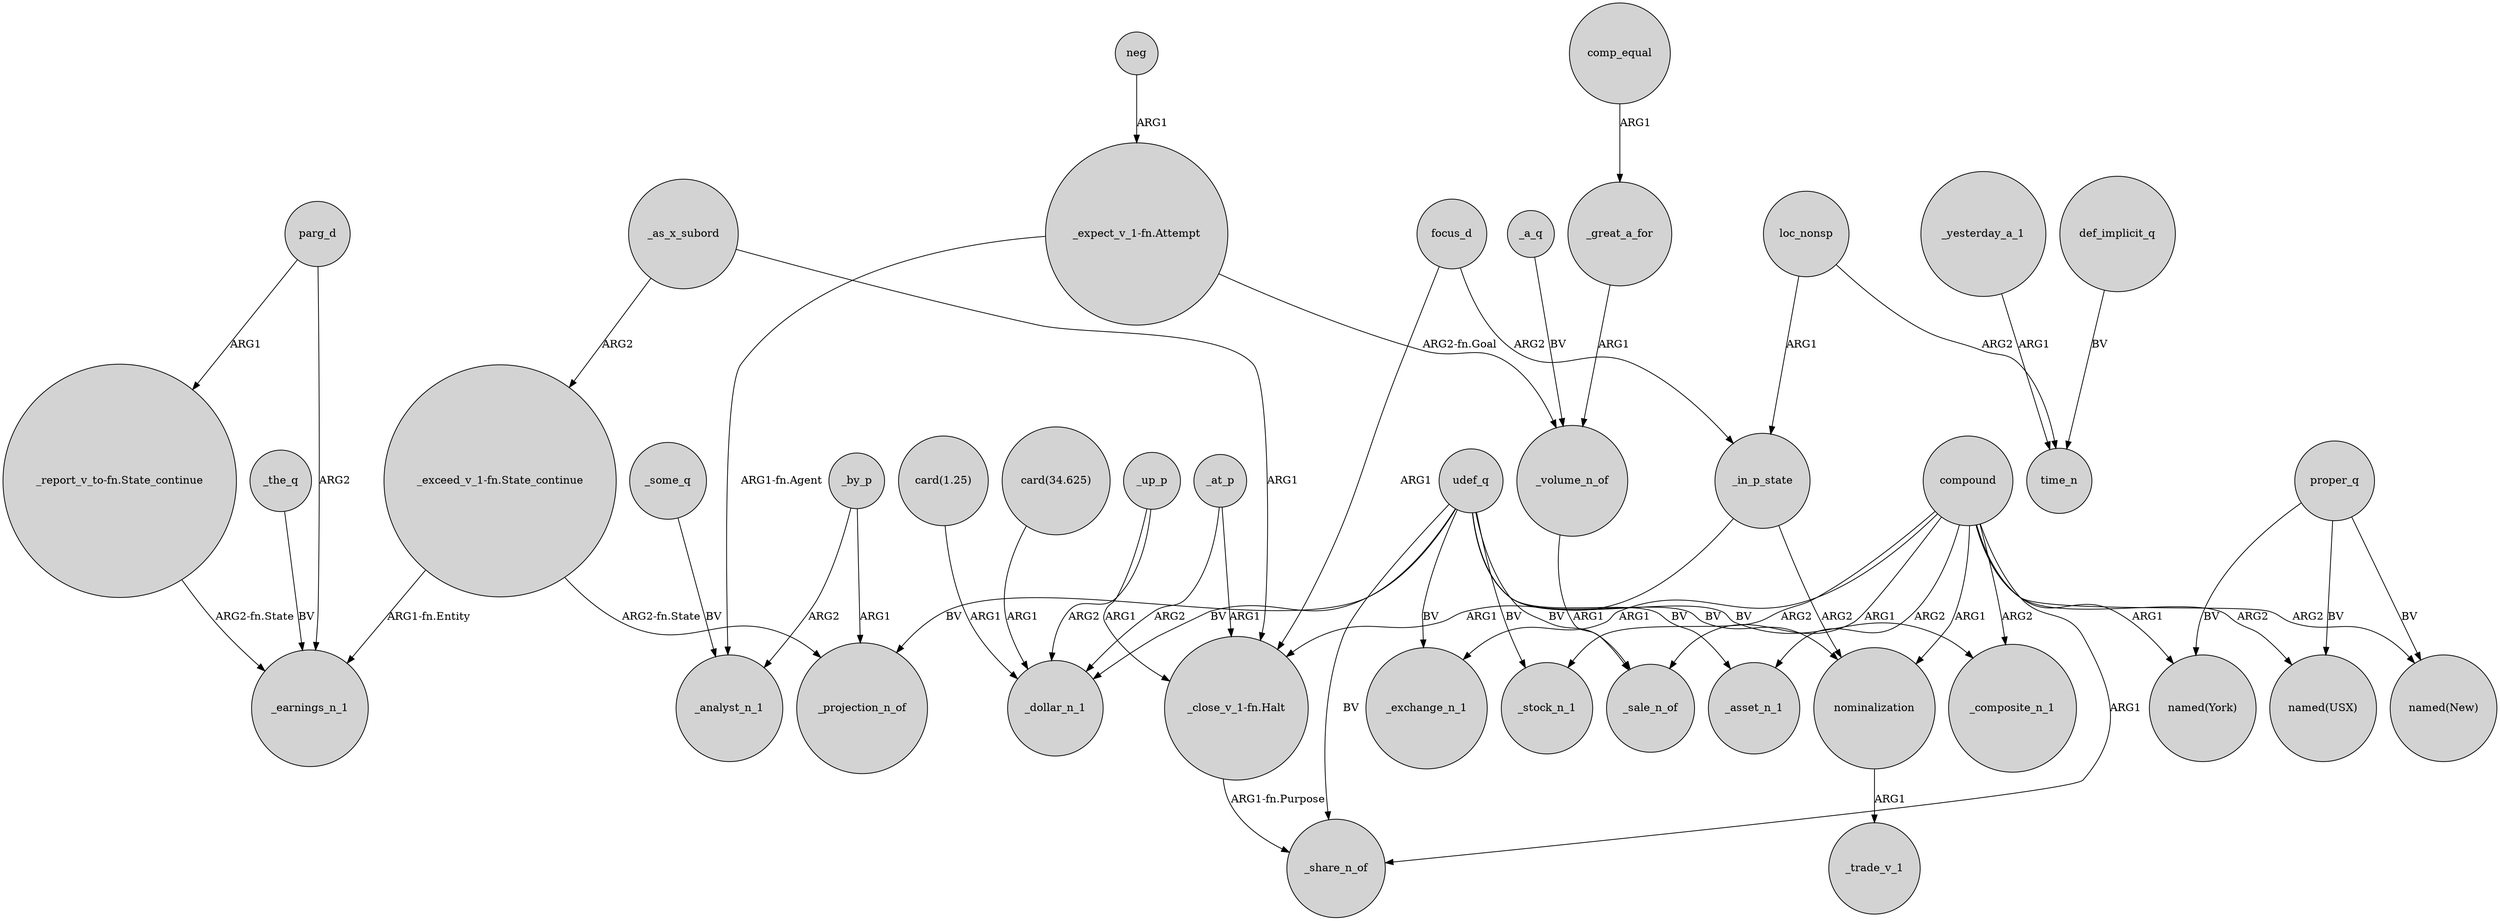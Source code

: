 digraph {
	node [shape=circle style=filled]
	"_report_v_to-fn.State_continue" -> _earnings_n_1 [label="ARG2-fn.State"]
	_volume_n_of -> _sale_n_of [label=ARG1]
	_as_x_subord -> "_close_v_1-fn.Halt" [label=ARG1]
	_a_q -> _volume_n_of [label=BV]
	_in_p_state -> nominalization [label=ARG2]
	_by_p -> _projection_n_of [label=ARG1]
	focus_d -> "_close_v_1-fn.Halt" [label=ARG1]
	focus_d -> _in_p_state [label=ARG2]
	_in_p_state -> "_close_v_1-fn.Halt" [label=ARG1]
	compound -> _asset_n_1 [label=ARG2]
	_some_q -> _analyst_n_1 [label=BV]
	compound -> "named(New)" [label=ARG2]
	compound -> _share_n_of [label=ARG1]
	neg -> "_expect_v_1-fn.Attempt" [label=ARG1]
	proper_q -> "named(New)" [label=BV]
	udef_q -> nominalization [label=BV]
	udef_q -> _exchange_n_1 [label=BV]
	compound -> _sale_n_of [label=ARG1]
	"_expect_v_1-fn.Attempt" -> _analyst_n_1 [label="ARG1-fn.Agent"]
	_yesterday_a_1 -> time_n [label=ARG1]
	udef_q -> _sale_n_of [label=BV]
	"_exceed_v_1-fn.State_continue" -> _projection_n_of [label="ARG2-fn.State"]
	udef_q -> _asset_n_1 [label=BV]
	compound -> _exchange_n_1 [label=ARG1]
	"_exceed_v_1-fn.State_continue" -> _earnings_n_1 [label="ARG1-fn.Entity"]
	proper_q -> "named(York)" [label=BV]
	_up_p -> _dollar_n_1 [label=ARG2]
	compound -> nominalization [label=ARG1]
	_up_p -> "_close_v_1-fn.Halt" [label=ARG1]
	udef_q -> _stock_n_1 [label=BV]
	_at_p -> _dollar_n_1 [label=ARG2]
	proper_q -> "named(USX)" [label=BV]
	udef_q -> _share_n_of [label=BV]
	_at_p -> "_close_v_1-fn.Halt" [label=ARG1]
	compound -> _stock_n_1 [label=ARG2]
	udef_q -> _dollar_n_1 [label=BV]
	"card(34.625)" -> _dollar_n_1 [label=ARG1]
	udef_q -> _projection_n_of [label=BV]
	_as_x_subord -> "_exceed_v_1-fn.State_continue" [label=ARG2]
	_by_p -> _analyst_n_1 [label=ARG2]
	udef_q -> _composite_n_1 [label=BV]
	loc_nonsp -> time_n [label=ARG2]
	_great_a_for -> _volume_n_of [label=ARG1]
	compound -> "named(York)" [label=ARG1]
	def_implicit_q -> time_n [label=BV]
	_the_q -> _earnings_n_1 [label=BV]
	"_expect_v_1-fn.Attempt" -> _volume_n_of [label="ARG2-fn.Goal"]
	"card(1.25)" -> _dollar_n_1 [label=ARG1]
	loc_nonsp -> _in_p_state [label=ARG1]
	comp_equal -> _great_a_for [label=ARG1]
	compound -> _composite_n_1 [label=ARG2]
	"_close_v_1-fn.Halt" -> _share_n_of [label="ARG1-fn.Purpose"]
	parg_d -> _earnings_n_1 [label=ARG2]
	nominalization -> _trade_v_1 [label=ARG1]
	compound -> "named(USX)" [label=ARG2]
	parg_d -> "_report_v_to-fn.State_continue" [label=ARG1]
}
